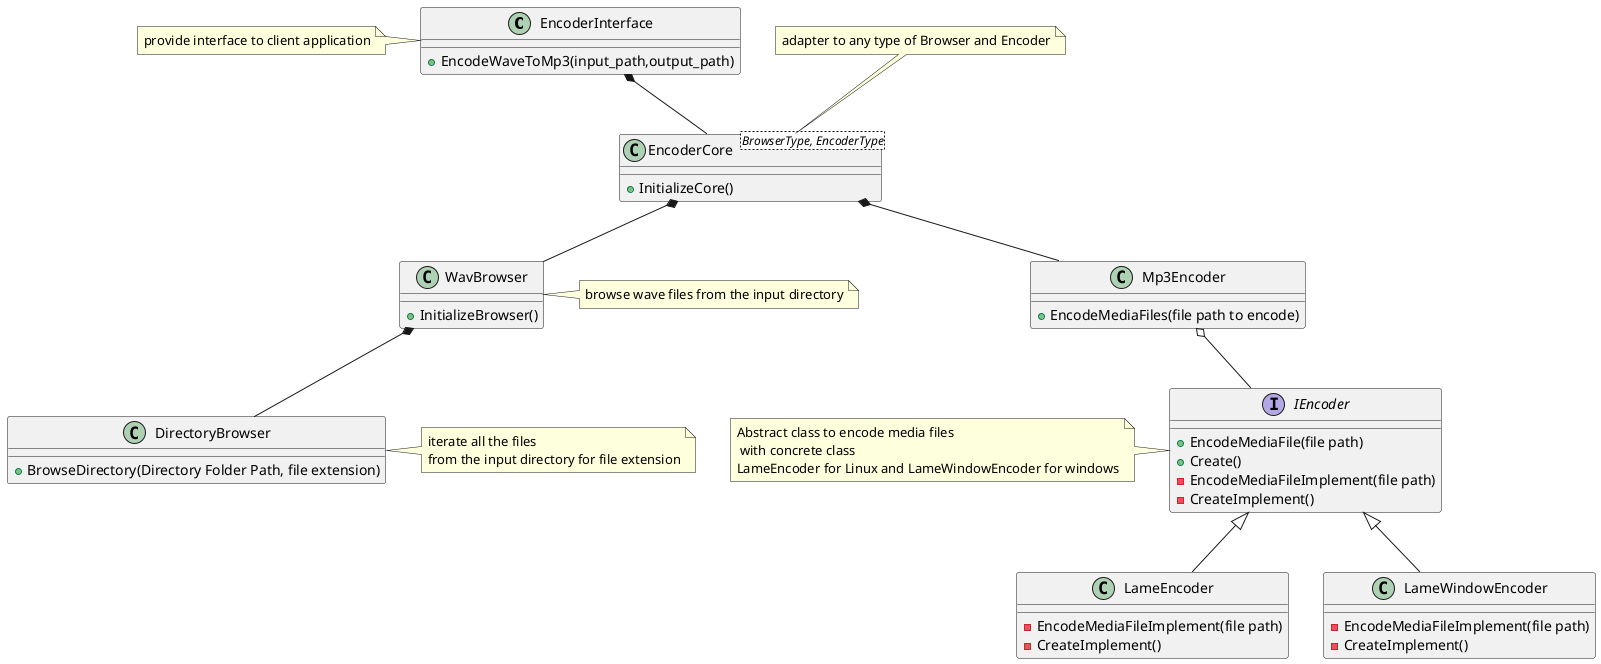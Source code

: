 @startuml
class EncoderInterface
{
    +EncodeWaveToMp3(input_path,output_path)
}
class EncoderCore<BrowserType, EncoderType>
{
    +InitializeCore()
}
class WavBrowser
{
    +InitializeBrowser()
}
class DirectoryBrowser
{
    +BrowseDirectory(Directory Folder Path, file extension)
}
class Mp3Encoder
{
    +EncodeMediaFiles(file path to encode)
}
interface IEncoder
{
    +EncodeMediaFile(file path)
    +Create()
    -EncodeMediaFileImplement(file path)
    -CreateImplement()
}
class LameEncoder
{
    -EncodeMediaFileImplement(file path)
    -CreateImplement()
}
class LameWindowEncoder
{
    -EncodeMediaFileImplement(file path)
    -CreateImplement()
}
note left of EncoderInterface : provide interface to client application
note top of EncoderCore : adapter to any type of Browser and Encoder
note left of WavBrowser : browse wave files from the input directory
note right of DirectoryBrowser : iterate all the files\nfrom the input directory for file extension 
note left of IEncoder : Abstract class to encode media files\n with concrete class \nLameEncoder for Linux and LameWindowEncoder for windows
EncoderInterface *-- EncoderCore
EncoderCore *-- WavBrowser
WavBrowser *-- DirectoryBrowser
EncoderCore *-- Mp3Encoder
Mp3Encoder o-- IEncoder
IEncoder <|-- LameEncoder
IEncoder <|-- LameWindowEncoder
@enduml